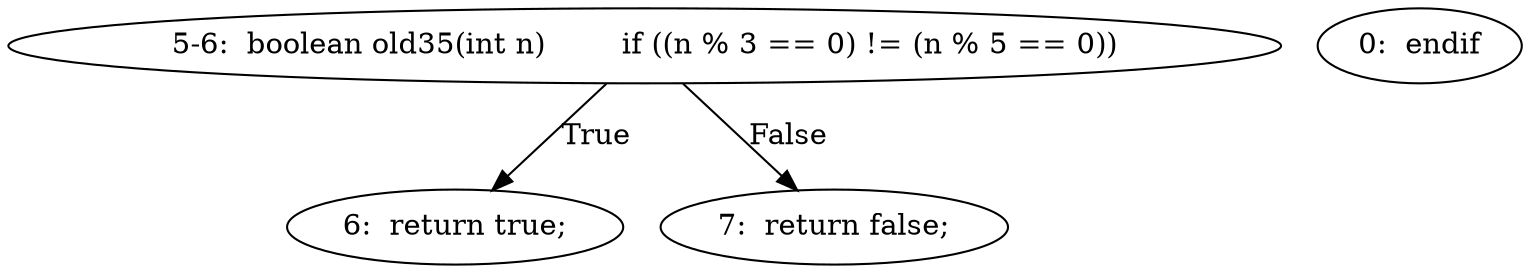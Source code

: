 digraph result_test { 
// graph-vertices
  a1  [label="5-6:  boolean old35(int n)	if ((n % 3 == 0) != (n % 5 == 0))"]; 
  2  [label="6:  return true;"]; 
  3  [label="0:  endif"]; 
  4  [label="7:  return false;"]; 
// graph-edges
  a1 -> 2  [label="True"]; 
  a1 -> 4  [label="False"]; 
}